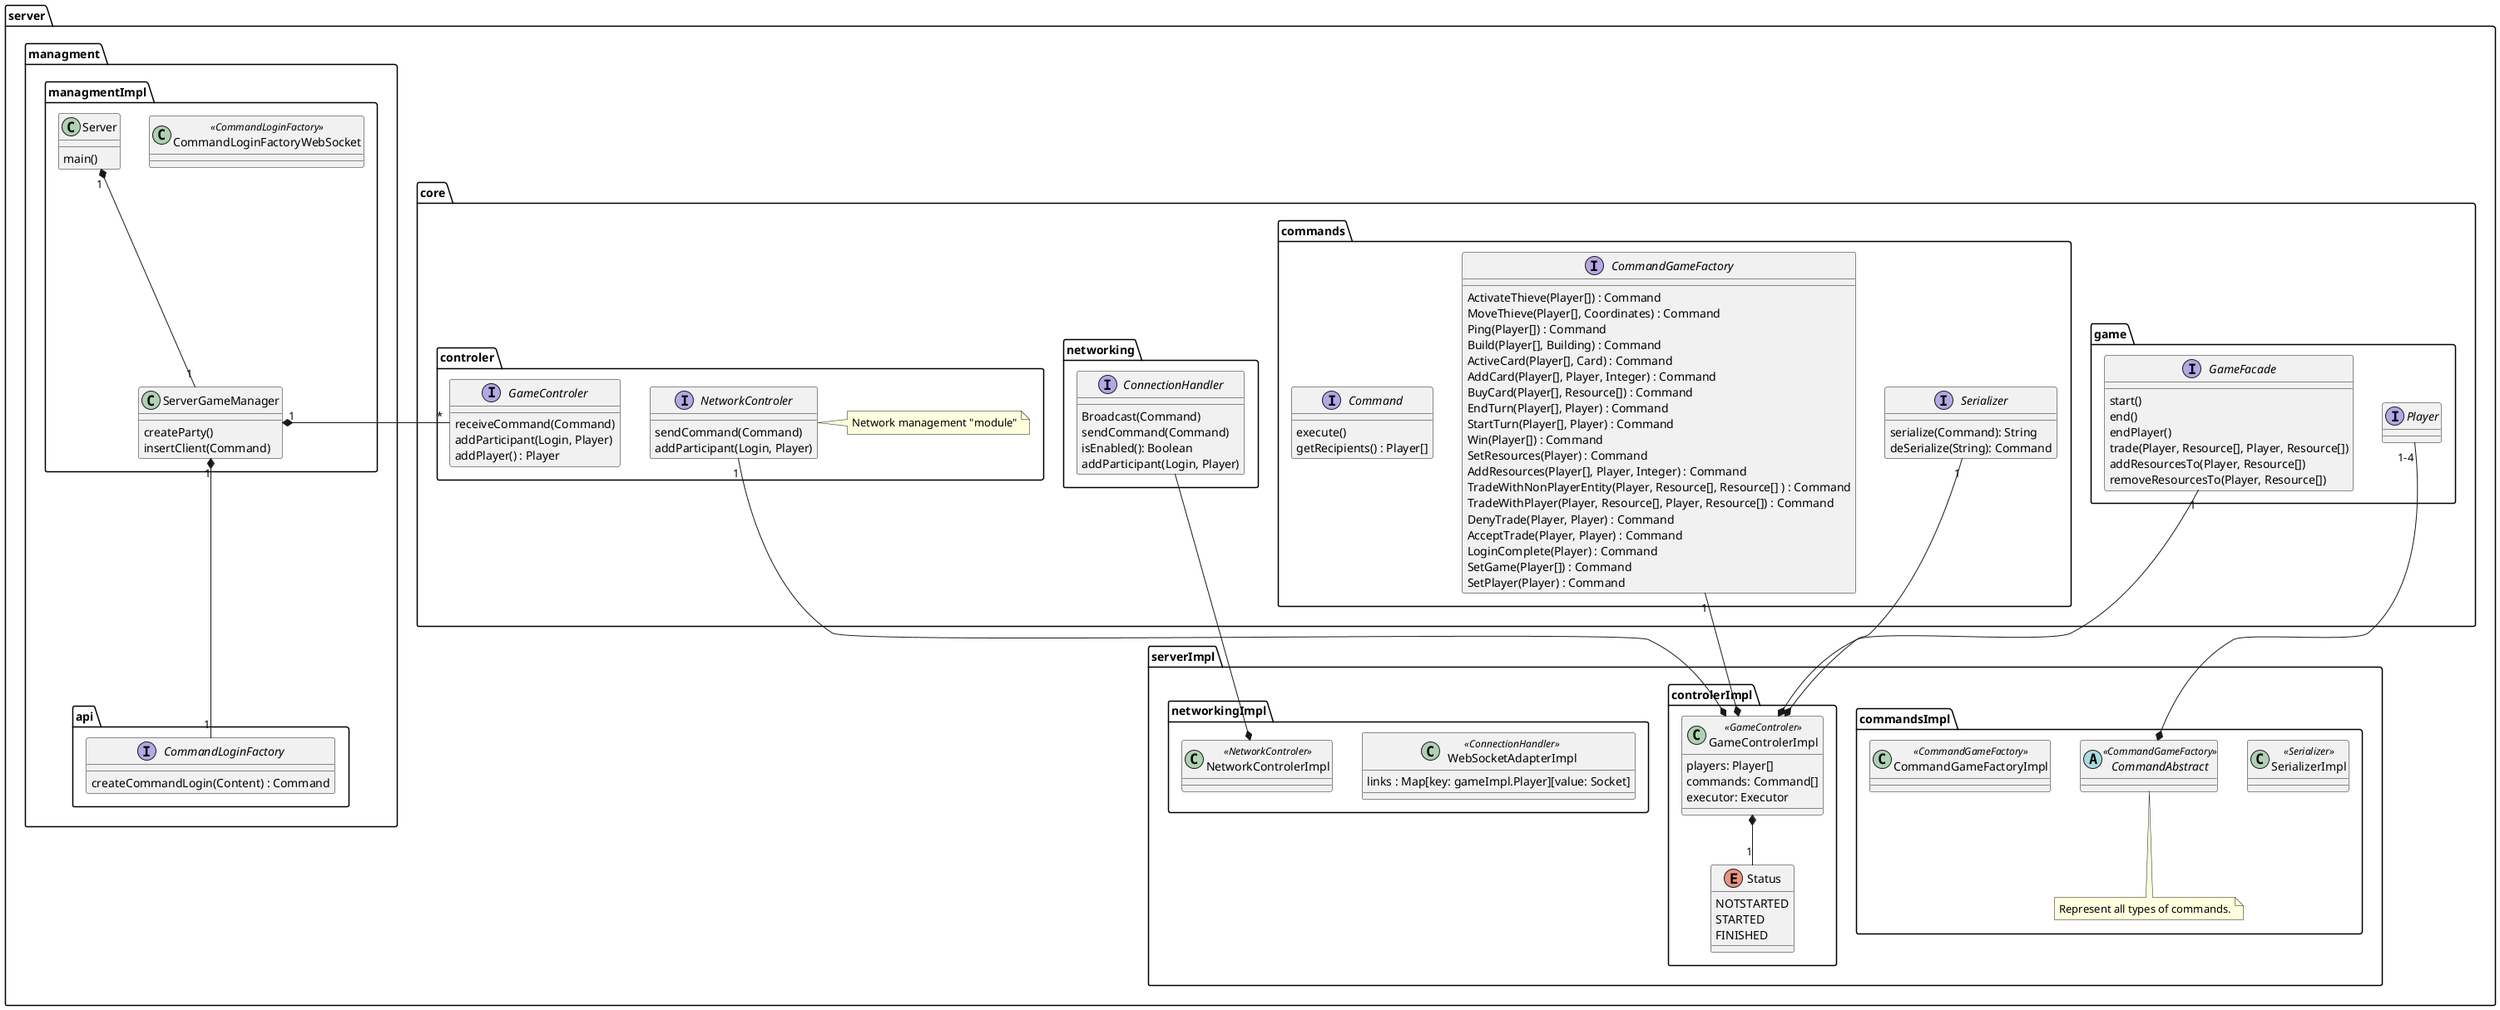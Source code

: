 @startuml
package server {
    package core {
        package game {
        	   interface Player{}
            interface GameFacade {
	        	start()
	        	end()
	        	endPlayer()
	        	trade(Player, Resource[], Player, Resource[])
	        	addResourcesTo(Player, Resource[])
	        	removeResourcesTo(Player, Resource[])
            }
        }
        package commands {
            interface CommandGameFactory {
            	ActivateThieve(Player[]) : Command
            	MoveThieve(Player[], Coordinates) : Command
            	Ping(Player[]) : Command
            	Build(Player[], Building) : Command
            	ActiveCard(Player[], Card) : Command
            	AddCard(Player[], Player, Integer) : Command
            	BuyCard(Player[], Resource[]) : Command
            	EndTurn(Player[], Player) : Command
            	StartTurn(Player[], Player) : Command
            	Win(Player[]) : Command
            	SetResources(Player) : Command
            	AddResources(Player[], Player, Integer) : Command
            	TradeWithNonPlayerEntity(Player, Resource[], Resource[] ) : Command
            	TradeWithPlayer(Player, Resource[], Player, Resource[]) : Command
            	DenyTrade(Player, Player) : Command
            	AcceptTrade(Player, Player) : Command
            	LoginComplete(Player) : Command
            	SetGame(Player[]) : Command
            	SetPlayer(Player) : Command
            }
            interface Command {
                execute()
                getRecipients() : Player[]
            }

            interface Serializer {
                serialize(Command): String
                deSerialize(String): Command
            }
        }

        package networking {
            interface ConnectionHandler {
                Broadcast(Command)
                sendCommand(Command)
                isEnabled(): Boolean
                addParticipant(Login, Player)
            }
        }

        package controler {
            interface NetworkControler {
            	sendCommand(Command)
            	addParticipant(Login, Player)
            }
            note right: Network management "module"

            interface GameControler {
                receiveCommand(Command)
                addParticipant(Login, Player)
                addPlayer() : Player
            }

        }

    }
      
    package serverImpl {
        package commandsImpl {
            class SerializerImpl <<Serializer>>{}
            abstract CommandAbstract <<CommandGameFactory>>{}
            note bottom : Represent all types of commands.
            class CommandGameFactoryImpl <<CommandGameFactory>>{}
            CommandAbstract *-- "1-4"  Player
        }

        package networkingImpl {
            class WebSocketAdapterImpl <<ConnectionHandler>>{
               links : Map[key: gameImpl.Player][value: Socket]
            }
            class NetworkControlerImpl <<NetworkControler>>{}
            
            NetworkControlerImpl *-up- ConnectionHandler
		   
        }
        package controlerImpl {
        
	        Enum Status{
        	   		NOTSTARTED
        	   		STARTED
        	   		FINISHED
	        }

            class GameControlerImpl <<GameControler>>{
                players: Player[]
                commands: Command[]
				executor: Executor
            }
            GameControlerImpl *-up- "1" CommandGameFactory
            GameControlerImpl *-up- "1" NetworkControler
            GameControlerImpl *-up- "1" GameFacade
            GameControlerImpl *-up- "1" Serializer
            GameControlerImpl *-- "1" Status
            
        }
    }
 
    
    package managment{
    	package api{
    		interface CommandLoginFactory{
	    		createCommandLogin(Content) : Command
	    	}
    	}
    	
    	package managmentImpl{
    		class CommandLoginFactoryWebSocket <<CommandLoginFactory>>{}
    		
		    
		    class ServerGameManager{
		    	createParty()
		    	insertClient(Command)
		    }
			
		    class Server {
		        main()
		    }
		    
		    ServerGameManager "1" *-right- "*" GameControler
		    ServerGameManager "1" *-down- "1" CommandLoginFactory
		    Server "1" *-down- "1" ServerGameManager
    	}
    
    }

}
@enduml
